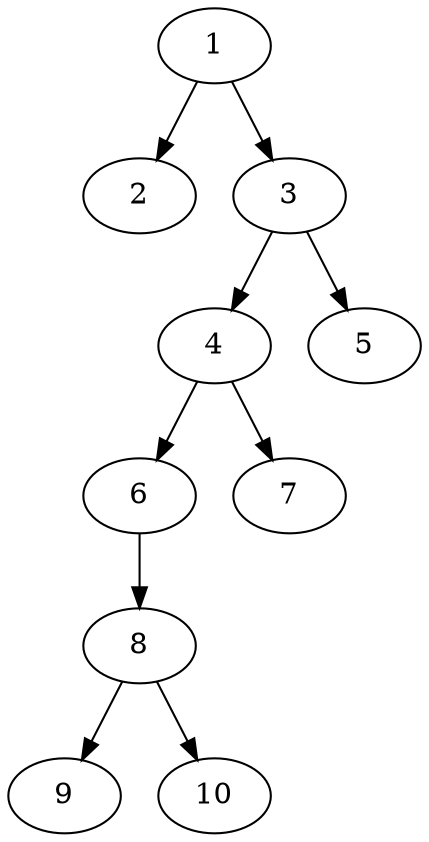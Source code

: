 // DAG (tier=1-easy, mode=data, n=10, ccr=0.322, fat=0.382, density=0.225, regular=0.748, jump=0.085, mindata=1048576, maxdata=8388608)
// DAG automatically generated by daggen at Sun Aug 24 16:33:33 2025
// /home/ermia/Project/Environments/daggen/bin/daggen --dot --ccr 0.322 --fat 0.382 --regular 0.748 --density 0.225 --jump 0.085 --mindata 1048576 --maxdata 8388608 -n 10 
digraph G {
  1 [size="386255493150064384", alpha="0.16", expect_size="193127746575032192"]
  1 -> 2 [size ="414336703004672"]
  1 -> 3 [size ="414336703004672"]
  2 [size="178141181761901728", alpha="0.07", expect_size="89070590880950864"]
  3 [size="322912880567016000", alpha="0.17", expect_size="161456440283508000"]
  3 -> 4 [size ="129165906935808"]
  3 -> 5 [size ="129165906935808"]
  4 [size="1890521886690372", alpha="0.19", expect_size="945260943345186"]
  4 -> 6 [size ="67563895652352"]
  4 -> 7 [size ="67563895652352"]
  5 [size="80349552758233235456", alpha="0.11", expect_size="40174776379116617728"]
  6 [size="392397885170756480", alpha="0.06", expect_size="196198942585378240"]
  6 -> 8 [size ="162624985628672"]
  7 [size="16959063013715869696", alpha="0.15", expect_size="8479531506857934848"]
  8 [size="222548541484216352768", alpha="0.10", expect_size="111274270742108176384"]
  8 -> 9 [size ="293791902728192"]
  8 -> 10 [size ="293791902728192"]
  9 [size="143693387793432576000", alpha="0.03", expect_size="71846693896716288000"]
  10 [size="2988946763355596", alpha="0.13", expect_size="1494473381677798"]
}